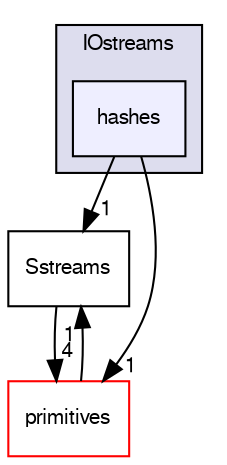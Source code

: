 digraph "src/OpenFOAM/db/IOstreams/hashes" {
  bgcolor=transparent;
  compound=true
  node [ fontsize="10", fontname="FreeSans"];
  edge [ labelfontsize="10", labelfontname="FreeSans"];
  subgraph clusterdir_466e4f5b4cc1582939ab4ceba36098d8 {
    graph [ bgcolor="#ddddee", pencolor="black", label="IOstreams" fontname="FreeSans", fontsize="10", URL="dir_466e4f5b4cc1582939ab4ceba36098d8.html"]
  dir_797c075bff509a8293e58eac1ad5720f [shape=box, label="hashes", style="filled", fillcolor="#eeeeff", pencolor="black", URL="dir_797c075bff509a8293e58eac1ad5720f.html"];
  }
  dir_05a8697d464c96d3323cd908b61b5361 [shape=box label="Sstreams" URL="dir_05a8697d464c96d3323cd908b61b5361.html"];
  dir_3e50f45338116b169052b428016851aa [shape=box label="primitives" color="red" URL="dir_3e50f45338116b169052b428016851aa.html"];
  dir_05a8697d464c96d3323cd908b61b5361->dir_3e50f45338116b169052b428016851aa [headlabel="4", labeldistance=1.5 headhref="dir_001807_002129.html"];
  dir_3e50f45338116b169052b428016851aa->dir_05a8697d464c96d3323cd908b61b5361 [headlabel="1", labeldistance=1.5 headhref="dir_002129_001807.html"];
  dir_797c075bff509a8293e58eac1ad5720f->dir_05a8697d464c96d3323cd908b61b5361 [headlabel="1", labeldistance=1.5 headhref="dir_001801_001807.html"];
  dir_797c075bff509a8293e58eac1ad5720f->dir_3e50f45338116b169052b428016851aa [headlabel="1", labeldistance=1.5 headhref="dir_001801_002129.html"];
}
